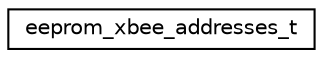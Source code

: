 digraph "Graphical Class Hierarchy"
{
  edge [fontname="Helvetica",fontsize="10",labelfontname="Helvetica",labelfontsize="10"];
  node [fontname="Helvetica",fontsize="10",shape=record];
  rankdir="LR";
  Node1 [label="eeprom_xbee_addresses_t",height=0.2,width=0.4,color="black", fillcolor="white", style="filled",URL="$structeeprom__xbee__addresses__t.html"];
}
